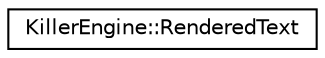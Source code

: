 digraph "Graphical Class Hierarchy"
{
  edge [fontname="Helvetica",fontsize="10",labelfontname="Helvetica",labelfontsize="10"];
  node [fontname="Helvetica",fontsize="10",shape=record];
  rankdir="LR";
  Node0 [label="KillerEngine::RenderedText",height=0.2,width=0.4,color="black", fillcolor="white", style="filled",URL="$class_killer_engine_1_1_rendered_text.html"];
}
